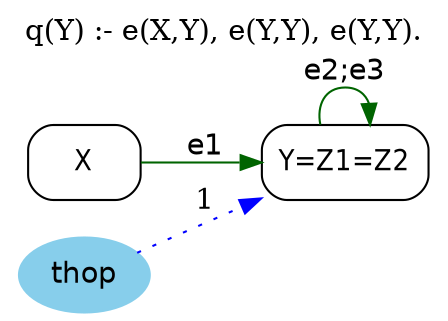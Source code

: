 digraph G {
	graph [bb="0,0,194,146",
		label="q(Y) :- e(X,Y), e(Y,Y), e(Y,Y).",
		labelloc=t,
		lheight=0.21,
		lp="97,134.5",
		lwidth=2.47,
		rankdir=LR
	];
	node [label="\N"];
	X	 [fontname="Helvetica-Narrow",
		height=0.5,
		pos="33.5,72",
		shape=box,
		style=rounded,
		width=0.75];
	Y	 [fontname="Helvetica-Narrow",
		height=0.5,
		label="Y=Z1=Z2",
		pos="151.6,72",
		shape=box,
		style=rounded,
		width=1.0417];
	X -> Y	 [color=darkgreen,
		fontname=helvetica,
		label=e1,
		lp="88.097,79.5",
		pos="e,113.89,72 60.594,72 73.431,72 89.15,72 103.89,72"];
	Y -> Y	 [color=darkgreen,
		fontname=helvetica,
		label="e2;e3",
		lp="151.6,115.5",
		pos="e,162.81,90.153 140.38,90.153 138.66,99.539 142.39,108 151.6,108 157.21,108 160.78,104.86 162.33,100.28"];
	thop	 [color=skyblue,
		fillcolor=skyblue,
		fontname=helvetica,
		height=0.5,
		pos="33.5,18",
		shape=oval,
		style="filled,rounded",
		width=0.79437];
	thop -> Y	 [color=blue,
		constraint=false,
		label=1,
		lp="88.097,53.5",
		pos="e,113.9,54.764 56.832,28.669 70.431,34.887 88.078,42.956 104.45,50.442",
		style=dotted];
}
